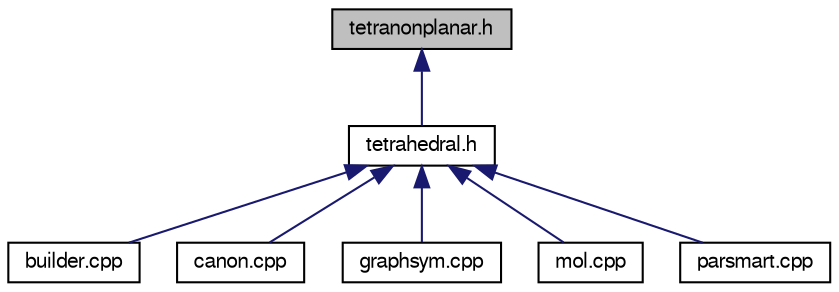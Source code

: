 digraph G
{
  edge [fontname="FreeSans",fontsize="10",labelfontname="FreeSans",labelfontsize="10"];
  node [fontname="FreeSans",fontsize="10",shape=record];
  Node1 [label="tetranonplanar.h",height=0.2,width=0.4,color="black", fillcolor="grey75", style="filled" fontcolor="black"];
  Node1 -> Node2 [dir=back,color="midnightblue",fontsize="10",style="solid",fontname="FreeSans"];
  Node2 [label="tetrahedral.h",height=0.2,width=0.4,color="black", fillcolor="white", style="filled",URL="$tetrahedral_8h.shtml"];
  Node2 -> Node3 [dir=back,color="midnightblue",fontsize="10",style="solid",fontname="FreeSans"];
  Node3 [label="builder.cpp",height=0.2,width=0.4,color="black", fillcolor="white", style="filled",URL="$builder_8cpp.shtml",tooltip="Handle OBBuilder class."];
  Node2 -> Node4 [dir=back,color="midnightblue",fontsize="10",style="solid",fontname="FreeSans"];
  Node4 [label="canon.cpp",height=0.2,width=0.4,color="black", fillcolor="white", style="filled",URL="$canon_8cpp.shtml",tooltip="Canonical numbering of SMILES, molecules and fragments."];
  Node2 -> Node5 [dir=back,color="midnightblue",fontsize="10",style="solid",fontname="FreeSans"];
  Node5 [label="graphsym.cpp",height=0.2,width=0.4,color="black", fillcolor="white", style="filled",URL="$graphsym_8cpp.shtml",tooltip="XXXX."];
  Node2 -> Node6 [dir=back,color="midnightblue",fontsize="10",style="solid",fontname="FreeSans"];
  Node6 [label="mol.cpp",height=0.2,width=0.4,color="black", fillcolor="white", style="filled",URL="$mol_8cpp.shtml",tooltip="Handle molecules. Implementation of OBMol."];
  Node2 -> Node7 [dir=back,color="midnightblue",fontsize="10",style="solid",fontname="FreeSans"];
  Node7 [label="parsmart.cpp",height=0.2,width=0.4,color="black", fillcolor="white", style="filled",URL="$parsmart_8cpp.shtml",tooltip="Implementation of Daylight SMARTS parser."];
}
